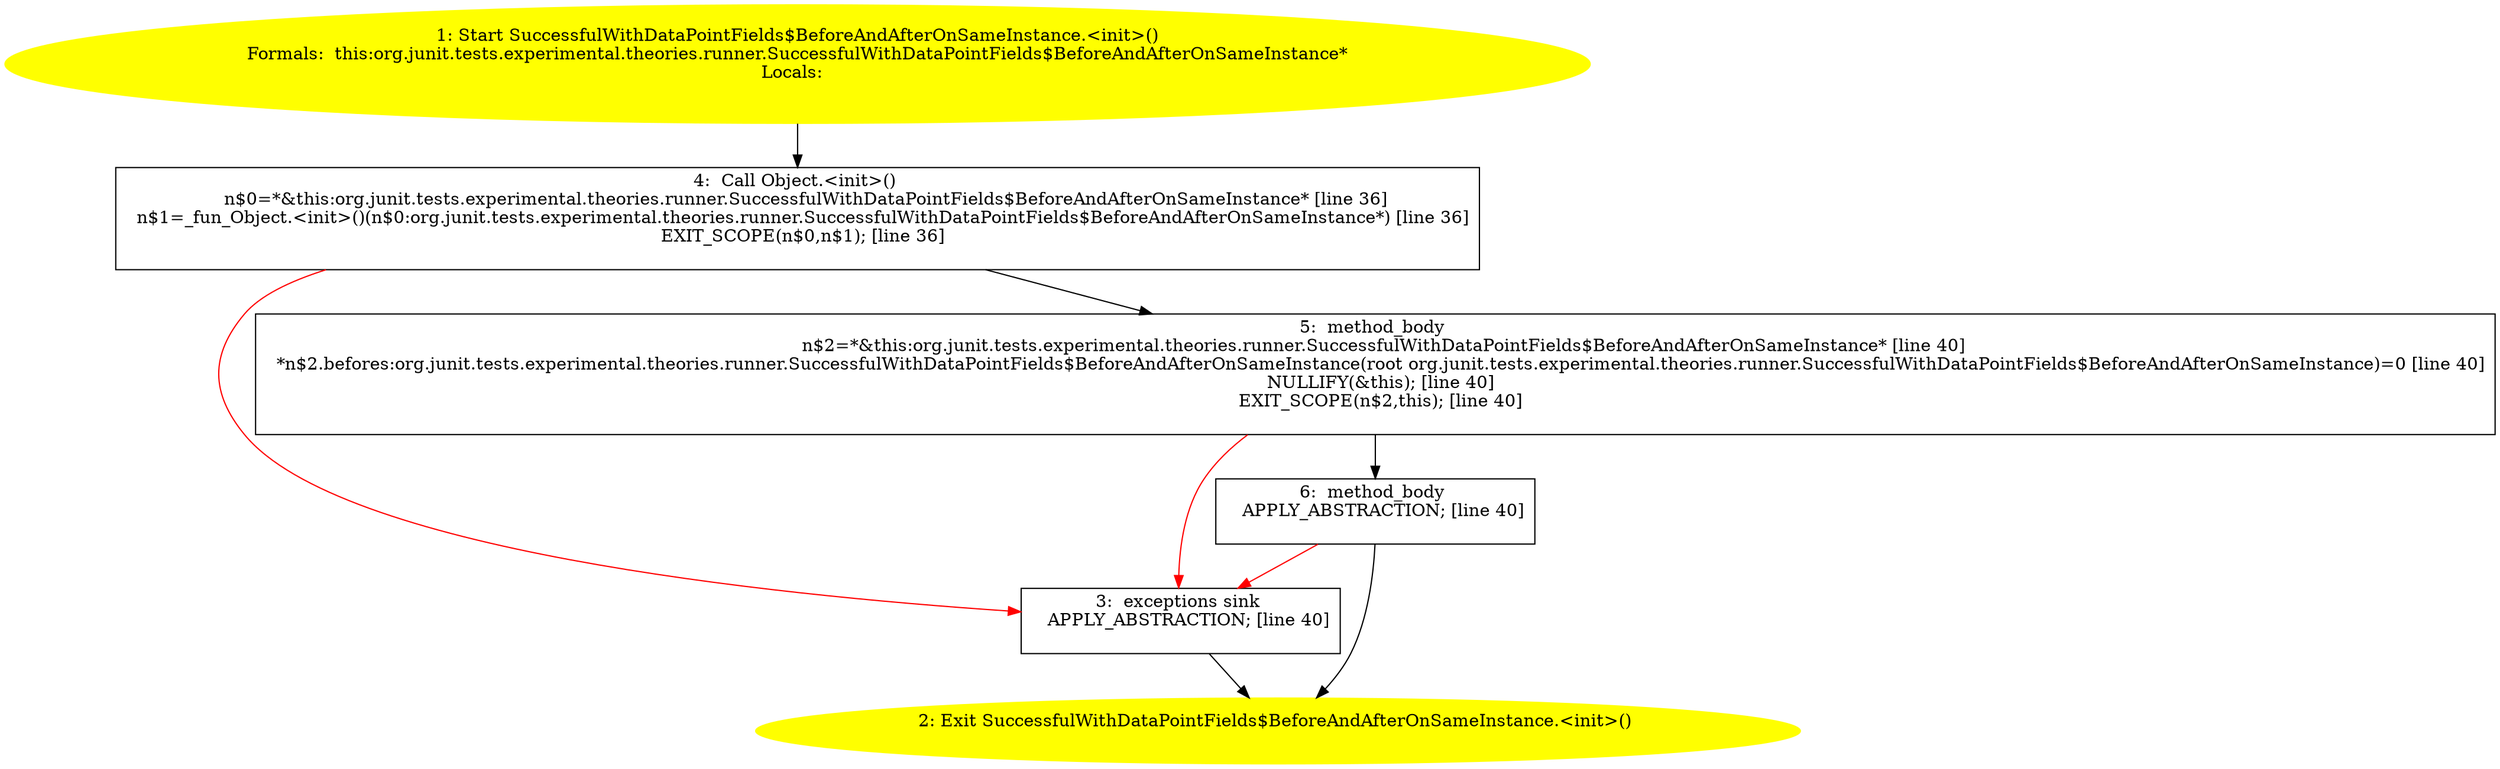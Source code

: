 /* @generated */
digraph cfg {
"org.junit.tests.experimental.theories.runner.SuccessfulWithDataPointFields$BeforeAndAfterOnSameInsta.9f85daa124845b82577c96c710ca4c0e_1" [label="1: Start SuccessfulWithDataPointFields$BeforeAndAfterOnSameInstance.<init>()\nFormals:  this:org.junit.tests.experimental.theories.runner.SuccessfulWithDataPointFields$BeforeAndAfterOnSameInstance*\nLocals:  \n  " color=yellow style=filled]
	

	 "org.junit.tests.experimental.theories.runner.SuccessfulWithDataPointFields$BeforeAndAfterOnSameInsta.9f85daa124845b82577c96c710ca4c0e_1" -> "org.junit.tests.experimental.theories.runner.SuccessfulWithDataPointFields$BeforeAndAfterOnSameInsta.9f85daa124845b82577c96c710ca4c0e_4" ;
"org.junit.tests.experimental.theories.runner.SuccessfulWithDataPointFields$BeforeAndAfterOnSameInsta.9f85daa124845b82577c96c710ca4c0e_2" [label="2: Exit SuccessfulWithDataPointFields$BeforeAndAfterOnSameInstance.<init>() \n  " color=yellow style=filled]
	

"org.junit.tests.experimental.theories.runner.SuccessfulWithDataPointFields$BeforeAndAfterOnSameInsta.9f85daa124845b82577c96c710ca4c0e_3" [label="3:  exceptions sink \n   APPLY_ABSTRACTION; [line 40]\n " shape="box"]
	

	 "org.junit.tests.experimental.theories.runner.SuccessfulWithDataPointFields$BeforeAndAfterOnSameInsta.9f85daa124845b82577c96c710ca4c0e_3" -> "org.junit.tests.experimental.theories.runner.SuccessfulWithDataPointFields$BeforeAndAfterOnSameInsta.9f85daa124845b82577c96c710ca4c0e_2" ;
"org.junit.tests.experimental.theories.runner.SuccessfulWithDataPointFields$BeforeAndAfterOnSameInsta.9f85daa124845b82577c96c710ca4c0e_4" [label="4:  Call Object.<init>() \n   n$0=*&this:org.junit.tests.experimental.theories.runner.SuccessfulWithDataPointFields$BeforeAndAfterOnSameInstance* [line 36]\n  n$1=_fun_Object.<init>()(n$0:org.junit.tests.experimental.theories.runner.SuccessfulWithDataPointFields$BeforeAndAfterOnSameInstance*) [line 36]\n  EXIT_SCOPE(n$0,n$1); [line 36]\n " shape="box"]
	

	 "org.junit.tests.experimental.theories.runner.SuccessfulWithDataPointFields$BeforeAndAfterOnSameInsta.9f85daa124845b82577c96c710ca4c0e_4" -> "org.junit.tests.experimental.theories.runner.SuccessfulWithDataPointFields$BeforeAndAfterOnSameInsta.9f85daa124845b82577c96c710ca4c0e_5" ;
	 "org.junit.tests.experimental.theories.runner.SuccessfulWithDataPointFields$BeforeAndAfterOnSameInsta.9f85daa124845b82577c96c710ca4c0e_4" -> "org.junit.tests.experimental.theories.runner.SuccessfulWithDataPointFields$BeforeAndAfterOnSameInsta.9f85daa124845b82577c96c710ca4c0e_3" [color="red" ];
"org.junit.tests.experimental.theories.runner.SuccessfulWithDataPointFields$BeforeAndAfterOnSameInsta.9f85daa124845b82577c96c710ca4c0e_5" [label="5:  method_body \n   n$2=*&this:org.junit.tests.experimental.theories.runner.SuccessfulWithDataPointFields$BeforeAndAfterOnSameInstance* [line 40]\n  *n$2.befores:org.junit.tests.experimental.theories.runner.SuccessfulWithDataPointFields$BeforeAndAfterOnSameInstance(root org.junit.tests.experimental.theories.runner.SuccessfulWithDataPointFields$BeforeAndAfterOnSameInstance)=0 [line 40]\n  NULLIFY(&this); [line 40]\n  EXIT_SCOPE(n$2,this); [line 40]\n " shape="box"]
	

	 "org.junit.tests.experimental.theories.runner.SuccessfulWithDataPointFields$BeforeAndAfterOnSameInsta.9f85daa124845b82577c96c710ca4c0e_5" -> "org.junit.tests.experimental.theories.runner.SuccessfulWithDataPointFields$BeforeAndAfterOnSameInsta.9f85daa124845b82577c96c710ca4c0e_6" ;
	 "org.junit.tests.experimental.theories.runner.SuccessfulWithDataPointFields$BeforeAndAfterOnSameInsta.9f85daa124845b82577c96c710ca4c0e_5" -> "org.junit.tests.experimental.theories.runner.SuccessfulWithDataPointFields$BeforeAndAfterOnSameInsta.9f85daa124845b82577c96c710ca4c0e_3" [color="red" ];
"org.junit.tests.experimental.theories.runner.SuccessfulWithDataPointFields$BeforeAndAfterOnSameInsta.9f85daa124845b82577c96c710ca4c0e_6" [label="6:  method_body \n   APPLY_ABSTRACTION; [line 40]\n " shape="box"]
	

	 "org.junit.tests.experimental.theories.runner.SuccessfulWithDataPointFields$BeforeAndAfterOnSameInsta.9f85daa124845b82577c96c710ca4c0e_6" -> "org.junit.tests.experimental.theories.runner.SuccessfulWithDataPointFields$BeforeAndAfterOnSameInsta.9f85daa124845b82577c96c710ca4c0e_2" ;
	 "org.junit.tests.experimental.theories.runner.SuccessfulWithDataPointFields$BeforeAndAfterOnSameInsta.9f85daa124845b82577c96c710ca4c0e_6" -> "org.junit.tests.experimental.theories.runner.SuccessfulWithDataPointFields$BeforeAndAfterOnSameInsta.9f85daa124845b82577c96c710ca4c0e_3" [color="red" ];
}
